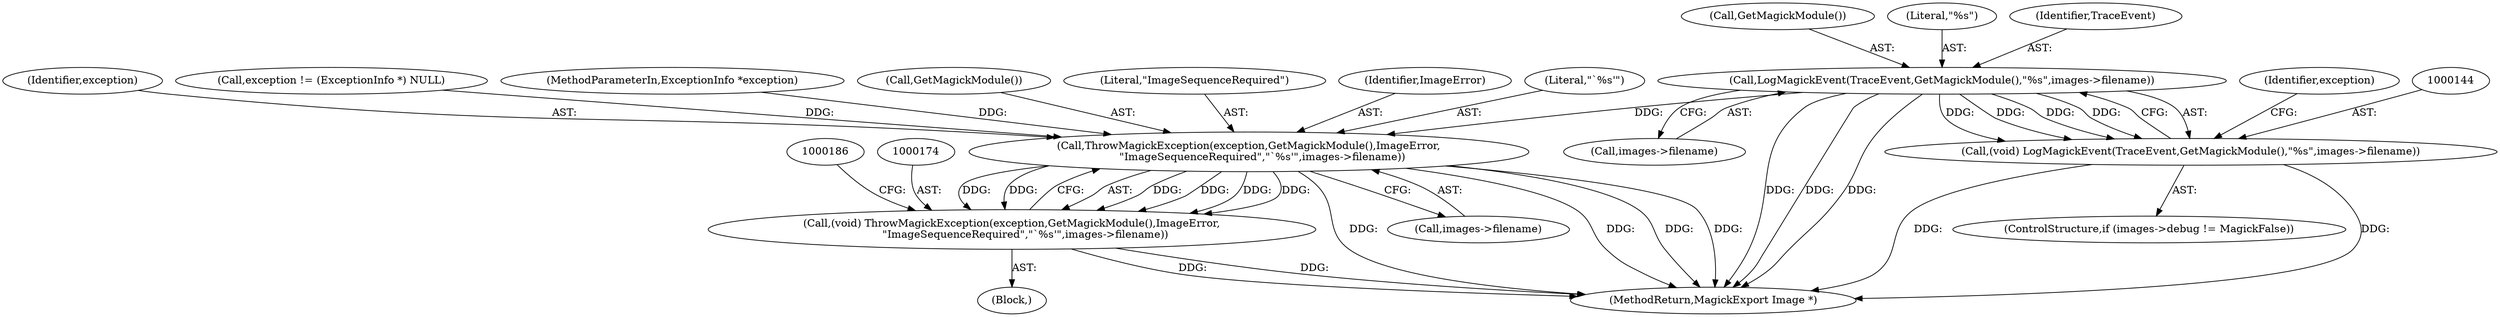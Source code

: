 digraph "0_ImageMagick6_19651f3db63fa1511ed83a348c4c82fa553f8d01_0@pointer" {
"1000145" [label="(Call,LogMagickEvent(TraceEvent,GetMagickModule(),\"%s\",images->filename))"];
"1000143" [label="(Call,(void) LogMagickEvent(TraceEvent,GetMagickModule(),\"%s\",images->filename))"];
"1000175" [label="(Call,ThrowMagickException(exception,GetMagickModule(),ImageError,\n        \"ImageSequenceRequired\",\"`%s'\",images->filename))"];
"1000173" [label="(Call,(void) ThrowMagickException(exception,GetMagickModule(),ImageError,\n        \"ImageSequenceRequired\",\"`%s'\",images->filename))"];
"1000181" [label="(Call,images->filename)"];
"1000179" [label="(Literal,\"ImageSequenceRequired\")"];
"1000178" [label="(Identifier,ImageError)"];
"1000149" [label="(Call,images->filename)"];
"1000180" [label="(Literal,\"`%s'\")"];
"1000176" [label="(Identifier,exception)"];
"1000172" [label="(Block,)"];
"1000147" [label="(Call,GetMagickModule())"];
"1000154" [label="(Identifier,exception)"];
"1000145" [label="(Call,LogMagickEvent(TraceEvent,GetMagickModule(),\"%s\",images->filename))"];
"1000148" [label="(Literal,\"%s\")"];
"1000153" [label="(Call,exception != (ExceptionInfo *) NULL)"];
"1000173" [label="(Call,(void) ThrowMagickException(exception,GetMagickModule(),ImageError,\n        \"ImageSequenceRequired\",\"`%s'\",images->filename))"];
"1000104" [label="(MethodParameterIn,ExceptionInfo *exception)"];
"1001646" [label="(MethodReturn,MagickExport Image *)"];
"1000177" [label="(Call,GetMagickModule())"];
"1000175" [label="(Call,ThrowMagickException(exception,GetMagickModule(),ImageError,\n        \"ImageSequenceRequired\",\"`%s'\",images->filename))"];
"1000146" [label="(Identifier,TraceEvent)"];
"1000137" [label="(ControlStructure,if (images->debug != MagickFalse))"];
"1000143" [label="(Call,(void) LogMagickEvent(TraceEvent,GetMagickModule(),\"%s\",images->filename))"];
"1000145" -> "1000143"  [label="AST: "];
"1000145" -> "1000149"  [label="CFG: "];
"1000146" -> "1000145"  [label="AST: "];
"1000147" -> "1000145"  [label="AST: "];
"1000148" -> "1000145"  [label="AST: "];
"1000149" -> "1000145"  [label="AST: "];
"1000143" -> "1000145"  [label="CFG: "];
"1000145" -> "1001646"  [label="DDG: "];
"1000145" -> "1001646"  [label="DDG: "];
"1000145" -> "1001646"  [label="DDG: "];
"1000145" -> "1000143"  [label="DDG: "];
"1000145" -> "1000143"  [label="DDG: "];
"1000145" -> "1000143"  [label="DDG: "];
"1000145" -> "1000143"  [label="DDG: "];
"1000145" -> "1000175"  [label="DDG: "];
"1000143" -> "1000137"  [label="AST: "];
"1000144" -> "1000143"  [label="AST: "];
"1000154" -> "1000143"  [label="CFG: "];
"1000143" -> "1001646"  [label="DDG: "];
"1000143" -> "1001646"  [label="DDG: "];
"1000175" -> "1000173"  [label="AST: "];
"1000175" -> "1000181"  [label="CFG: "];
"1000176" -> "1000175"  [label="AST: "];
"1000177" -> "1000175"  [label="AST: "];
"1000178" -> "1000175"  [label="AST: "];
"1000179" -> "1000175"  [label="AST: "];
"1000180" -> "1000175"  [label="AST: "];
"1000181" -> "1000175"  [label="AST: "];
"1000173" -> "1000175"  [label="CFG: "];
"1000175" -> "1001646"  [label="DDG: "];
"1000175" -> "1001646"  [label="DDG: "];
"1000175" -> "1001646"  [label="DDG: "];
"1000175" -> "1001646"  [label="DDG: "];
"1000175" -> "1000173"  [label="DDG: "];
"1000175" -> "1000173"  [label="DDG: "];
"1000175" -> "1000173"  [label="DDG: "];
"1000175" -> "1000173"  [label="DDG: "];
"1000175" -> "1000173"  [label="DDG: "];
"1000175" -> "1000173"  [label="DDG: "];
"1000153" -> "1000175"  [label="DDG: "];
"1000104" -> "1000175"  [label="DDG: "];
"1000173" -> "1000172"  [label="AST: "];
"1000174" -> "1000173"  [label="AST: "];
"1000186" -> "1000173"  [label="CFG: "];
"1000173" -> "1001646"  [label="DDG: "];
"1000173" -> "1001646"  [label="DDG: "];
}
